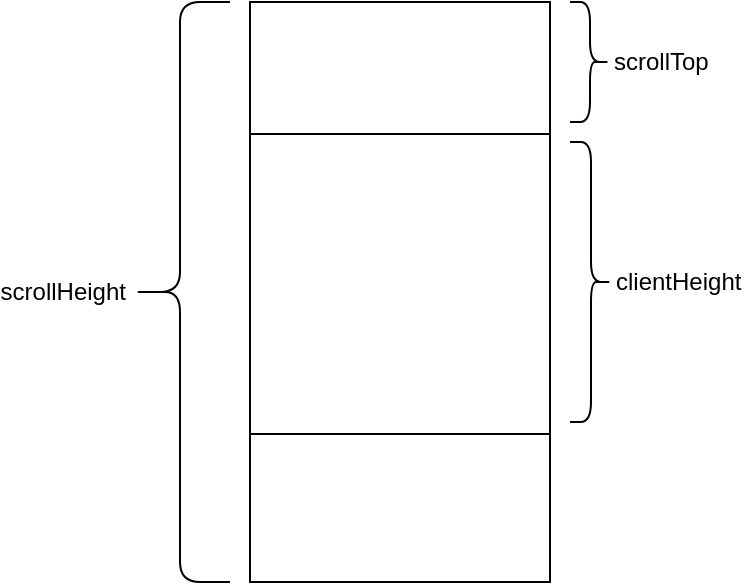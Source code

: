 <mxfile>
    <diagram id="BVwhnDTUgmZeCnrwonJP" name="Page-1">
        <mxGraphModel dx="906" dy="585" grid="1" gridSize="10" guides="1" tooltips="1" connect="1" arrows="1" fold="1" page="1" pageScale="1" pageWidth="827" pageHeight="1169" math="0" shadow="0">
            <root>
                <mxCell id="0"/>
                <mxCell id="1" parent="0"/>
                <mxCell id="2" value="" style="rounded=0;whiteSpace=wrap;html=1;" vertex="1" parent="1">
                    <mxGeometry x="270" y="150" width="150" height="290" as="geometry"/>
                </mxCell>
                <mxCell id="3" value="" style="whiteSpace=wrap;html=1;aspect=fixed;" vertex="1" parent="1">
                    <mxGeometry x="270" y="216" width="150" height="150" as="geometry"/>
                </mxCell>
                <mxCell id="13" value="scrollHeight" style="shape=curlyBracket;whiteSpace=wrap;html=1;rounded=1;labelPosition=left;verticalLabelPosition=middle;align=right;verticalAlign=middle;fillColor=#660000;" vertex="1" parent="1">
                    <mxGeometry x="210" y="150" width="50" height="290" as="geometry"/>
                </mxCell>
                <mxCell id="17" value="clientHeight" style="shape=curlyBracket;whiteSpace=wrap;html=1;rounded=1;flipH=1;labelPosition=right;verticalLabelPosition=middle;align=left;verticalAlign=middle;fillColor=#660000;size=0.5;" vertex="1" parent="1">
                    <mxGeometry x="430" y="220" width="21" height="140" as="geometry"/>
                </mxCell>
                <mxCell id="19" value="scrollTop" style="shape=curlyBracket;whiteSpace=wrap;html=1;rounded=1;flipH=1;labelPosition=right;verticalLabelPosition=middle;align=left;verticalAlign=middle;fillColor=#660000;" vertex="1" parent="1">
                    <mxGeometry x="430" y="150" width="20" height="60" as="geometry"/>
                </mxCell>
            </root>
        </mxGraphModel>
    </diagram>
</mxfile>